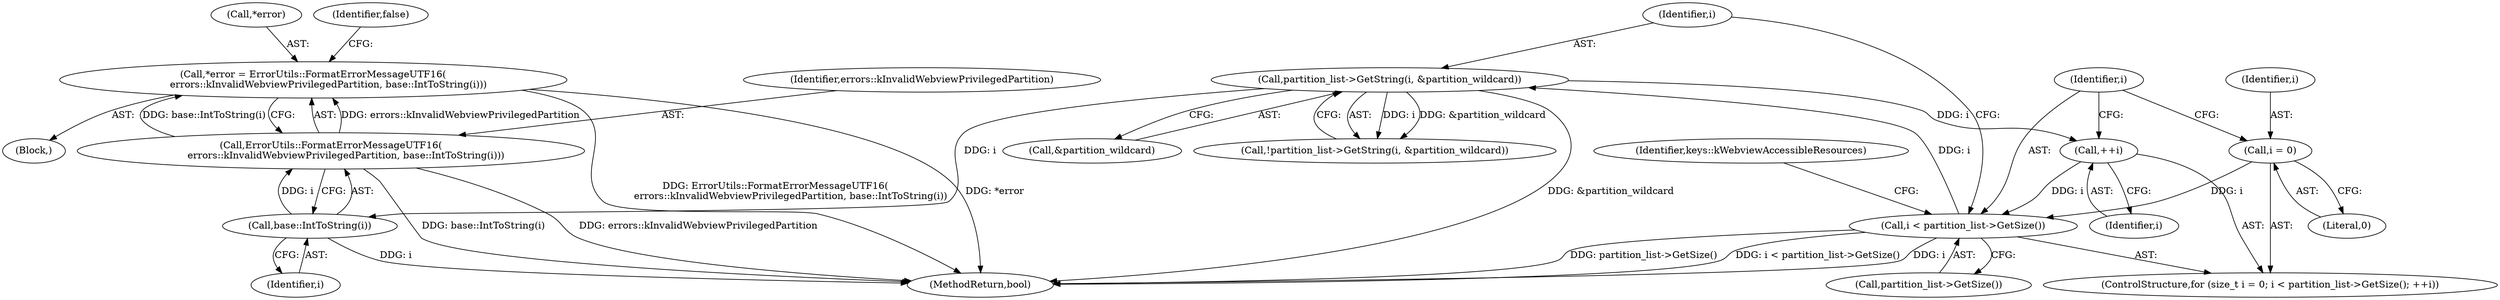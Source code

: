 digraph "0_Chrome_2aa406a8b4577103e7b933c75ec0e372830f20fe_0@pointer" {
"1000240" [label="(Call,*error = ErrorUtils::FormatErrorMessageUTF16(\n          errors::kInvalidWebviewPrivilegedPartition, base::IntToString(i)))"];
"1000243" [label="(Call,ErrorUtils::FormatErrorMessageUTF16(\n          errors::kInvalidWebviewPrivilegedPartition, base::IntToString(i)))"];
"1000245" [label="(Call,base::IntToString(i))"];
"1000235" [label="(Call,partition_list->GetString(i, &partition_wildcard))"];
"1000226" [label="(Call,i < partition_list->GetSize())"];
"1000229" [label="(Call,++i)"];
"1000223" [label="(Call,i = 0)"];
"1000256" [label="(MethodReturn,bool)"];
"1000235" [label="(Call,partition_list->GetString(i, &partition_wildcard))"];
"1000234" [label="(Call,!partition_list->GetString(i, &partition_wildcard))"];
"1000228" [label="(Call,partition_list->GetSize())"];
"1000243" [label="(Call,ErrorUtils::FormatErrorMessageUTF16(\n          errors::kInvalidWebviewPrivilegedPartition, base::IntToString(i)))"];
"1000237" [label="(Call,&partition_wildcard)"];
"1000226" [label="(Call,i < partition_list->GetSize())"];
"1000240" [label="(Call,*error = ErrorUtils::FormatErrorMessageUTF16(\n          errors::kInvalidWebviewPrivilegedPartition, base::IntToString(i)))"];
"1000225" [label="(Literal,0)"];
"1000246" [label="(Identifier,i)"];
"1000252" [label="(Identifier,keys::kWebviewAccessibleResources)"];
"1000245" [label="(Call,base::IntToString(i))"];
"1000227" [label="(Identifier,i)"];
"1000241" [label="(Call,*error)"];
"1000248" [label="(Identifier,false)"];
"1000221" [label="(ControlStructure,for (size_t i = 0; i < partition_list->GetSize(); ++i))"];
"1000236" [label="(Identifier,i)"];
"1000230" [label="(Identifier,i)"];
"1000224" [label="(Identifier,i)"];
"1000239" [label="(Block,)"];
"1000229" [label="(Call,++i)"];
"1000244" [label="(Identifier,errors::kInvalidWebviewPrivilegedPartition)"];
"1000223" [label="(Call,i = 0)"];
"1000240" -> "1000239"  [label="AST: "];
"1000240" -> "1000243"  [label="CFG: "];
"1000241" -> "1000240"  [label="AST: "];
"1000243" -> "1000240"  [label="AST: "];
"1000248" -> "1000240"  [label="CFG: "];
"1000240" -> "1000256"  [label="DDG: *error"];
"1000240" -> "1000256"  [label="DDG: ErrorUtils::FormatErrorMessageUTF16(\n          errors::kInvalidWebviewPrivilegedPartition, base::IntToString(i))"];
"1000243" -> "1000240"  [label="DDG: errors::kInvalidWebviewPrivilegedPartition"];
"1000243" -> "1000240"  [label="DDG: base::IntToString(i)"];
"1000243" -> "1000245"  [label="CFG: "];
"1000244" -> "1000243"  [label="AST: "];
"1000245" -> "1000243"  [label="AST: "];
"1000243" -> "1000256"  [label="DDG: errors::kInvalidWebviewPrivilegedPartition"];
"1000243" -> "1000256"  [label="DDG: base::IntToString(i)"];
"1000245" -> "1000243"  [label="DDG: i"];
"1000245" -> "1000246"  [label="CFG: "];
"1000246" -> "1000245"  [label="AST: "];
"1000245" -> "1000256"  [label="DDG: i"];
"1000235" -> "1000245"  [label="DDG: i"];
"1000235" -> "1000234"  [label="AST: "];
"1000235" -> "1000237"  [label="CFG: "];
"1000236" -> "1000235"  [label="AST: "];
"1000237" -> "1000235"  [label="AST: "];
"1000234" -> "1000235"  [label="CFG: "];
"1000235" -> "1000256"  [label="DDG: &partition_wildcard"];
"1000235" -> "1000229"  [label="DDG: i"];
"1000235" -> "1000234"  [label="DDG: i"];
"1000235" -> "1000234"  [label="DDG: &partition_wildcard"];
"1000226" -> "1000235"  [label="DDG: i"];
"1000226" -> "1000221"  [label="AST: "];
"1000226" -> "1000228"  [label="CFG: "];
"1000227" -> "1000226"  [label="AST: "];
"1000228" -> "1000226"  [label="AST: "];
"1000236" -> "1000226"  [label="CFG: "];
"1000252" -> "1000226"  [label="CFG: "];
"1000226" -> "1000256"  [label="DDG: i < partition_list->GetSize()"];
"1000226" -> "1000256"  [label="DDG: i"];
"1000226" -> "1000256"  [label="DDG: partition_list->GetSize()"];
"1000229" -> "1000226"  [label="DDG: i"];
"1000223" -> "1000226"  [label="DDG: i"];
"1000229" -> "1000221"  [label="AST: "];
"1000229" -> "1000230"  [label="CFG: "];
"1000230" -> "1000229"  [label="AST: "];
"1000227" -> "1000229"  [label="CFG: "];
"1000223" -> "1000221"  [label="AST: "];
"1000223" -> "1000225"  [label="CFG: "];
"1000224" -> "1000223"  [label="AST: "];
"1000225" -> "1000223"  [label="AST: "];
"1000227" -> "1000223"  [label="CFG: "];
}
